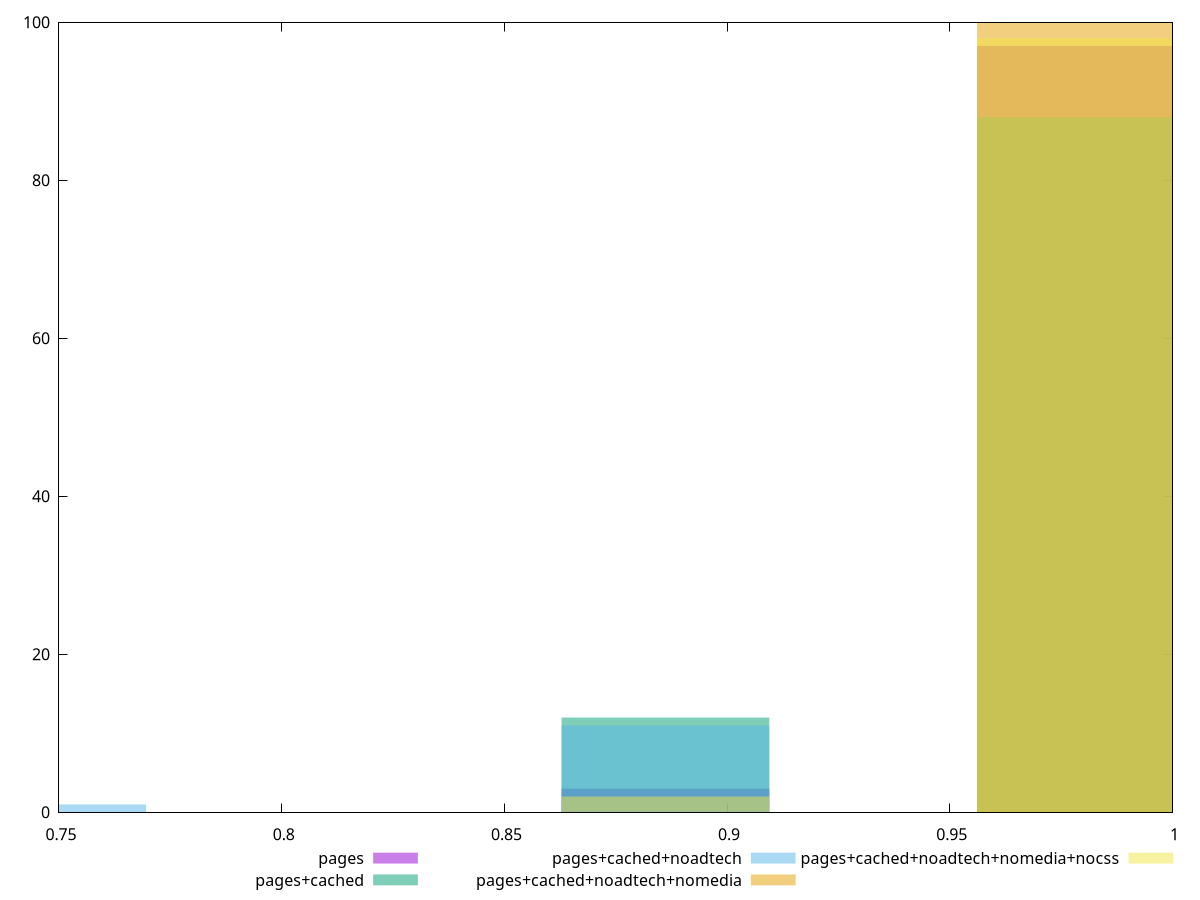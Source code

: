 reset

$pages <<EOF
0.8861550643783902 3
0.9794345448392734 97
EOF

$pagesCached <<EOF
0.9794345448392734 88
0.8861550643783902 12
EOF

$pagesCachedNoadtech <<EOF
0.9794345448392734 88
0.8861550643783902 11
0.7462358436870654 1
EOF

$pagesCachedNoadtechNomedia <<EOF
0.9794345448392734 100
EOF

$pagesCachedNoadtechNomediaNocss <<EOF
0.9794345448392734 98
0.8861550643783902 2
EOF

set key outside below
set boxwidth 0.04663974023044159
set xrange [0.75:1]
set yrange [0:100]
set trange [0:100]
set style fill transparent solid 0.5 noborder
set terminal svg size 640, 530 enhanced background rgb 'white'
set output "report_00026_2021-02-22T21:38:55.199Z/unminified-javascript/comparison/histogram/all_score.svg"

plot $pages title "pages" with boxes, \
     $pagesCached title "pages+cached" with boxes, \
     $pagesCachedNoadtech title "pages+cached+noadtech" with boxes, \
     $pagesCachedNoadtechNomedia title "pages+cached+noadtech+nomedia" with boxes, \
     $pagesCachedNoadtechNomediaNocss title "pages+cached+noadtech+nomedia+nocss" with boxes

reset
